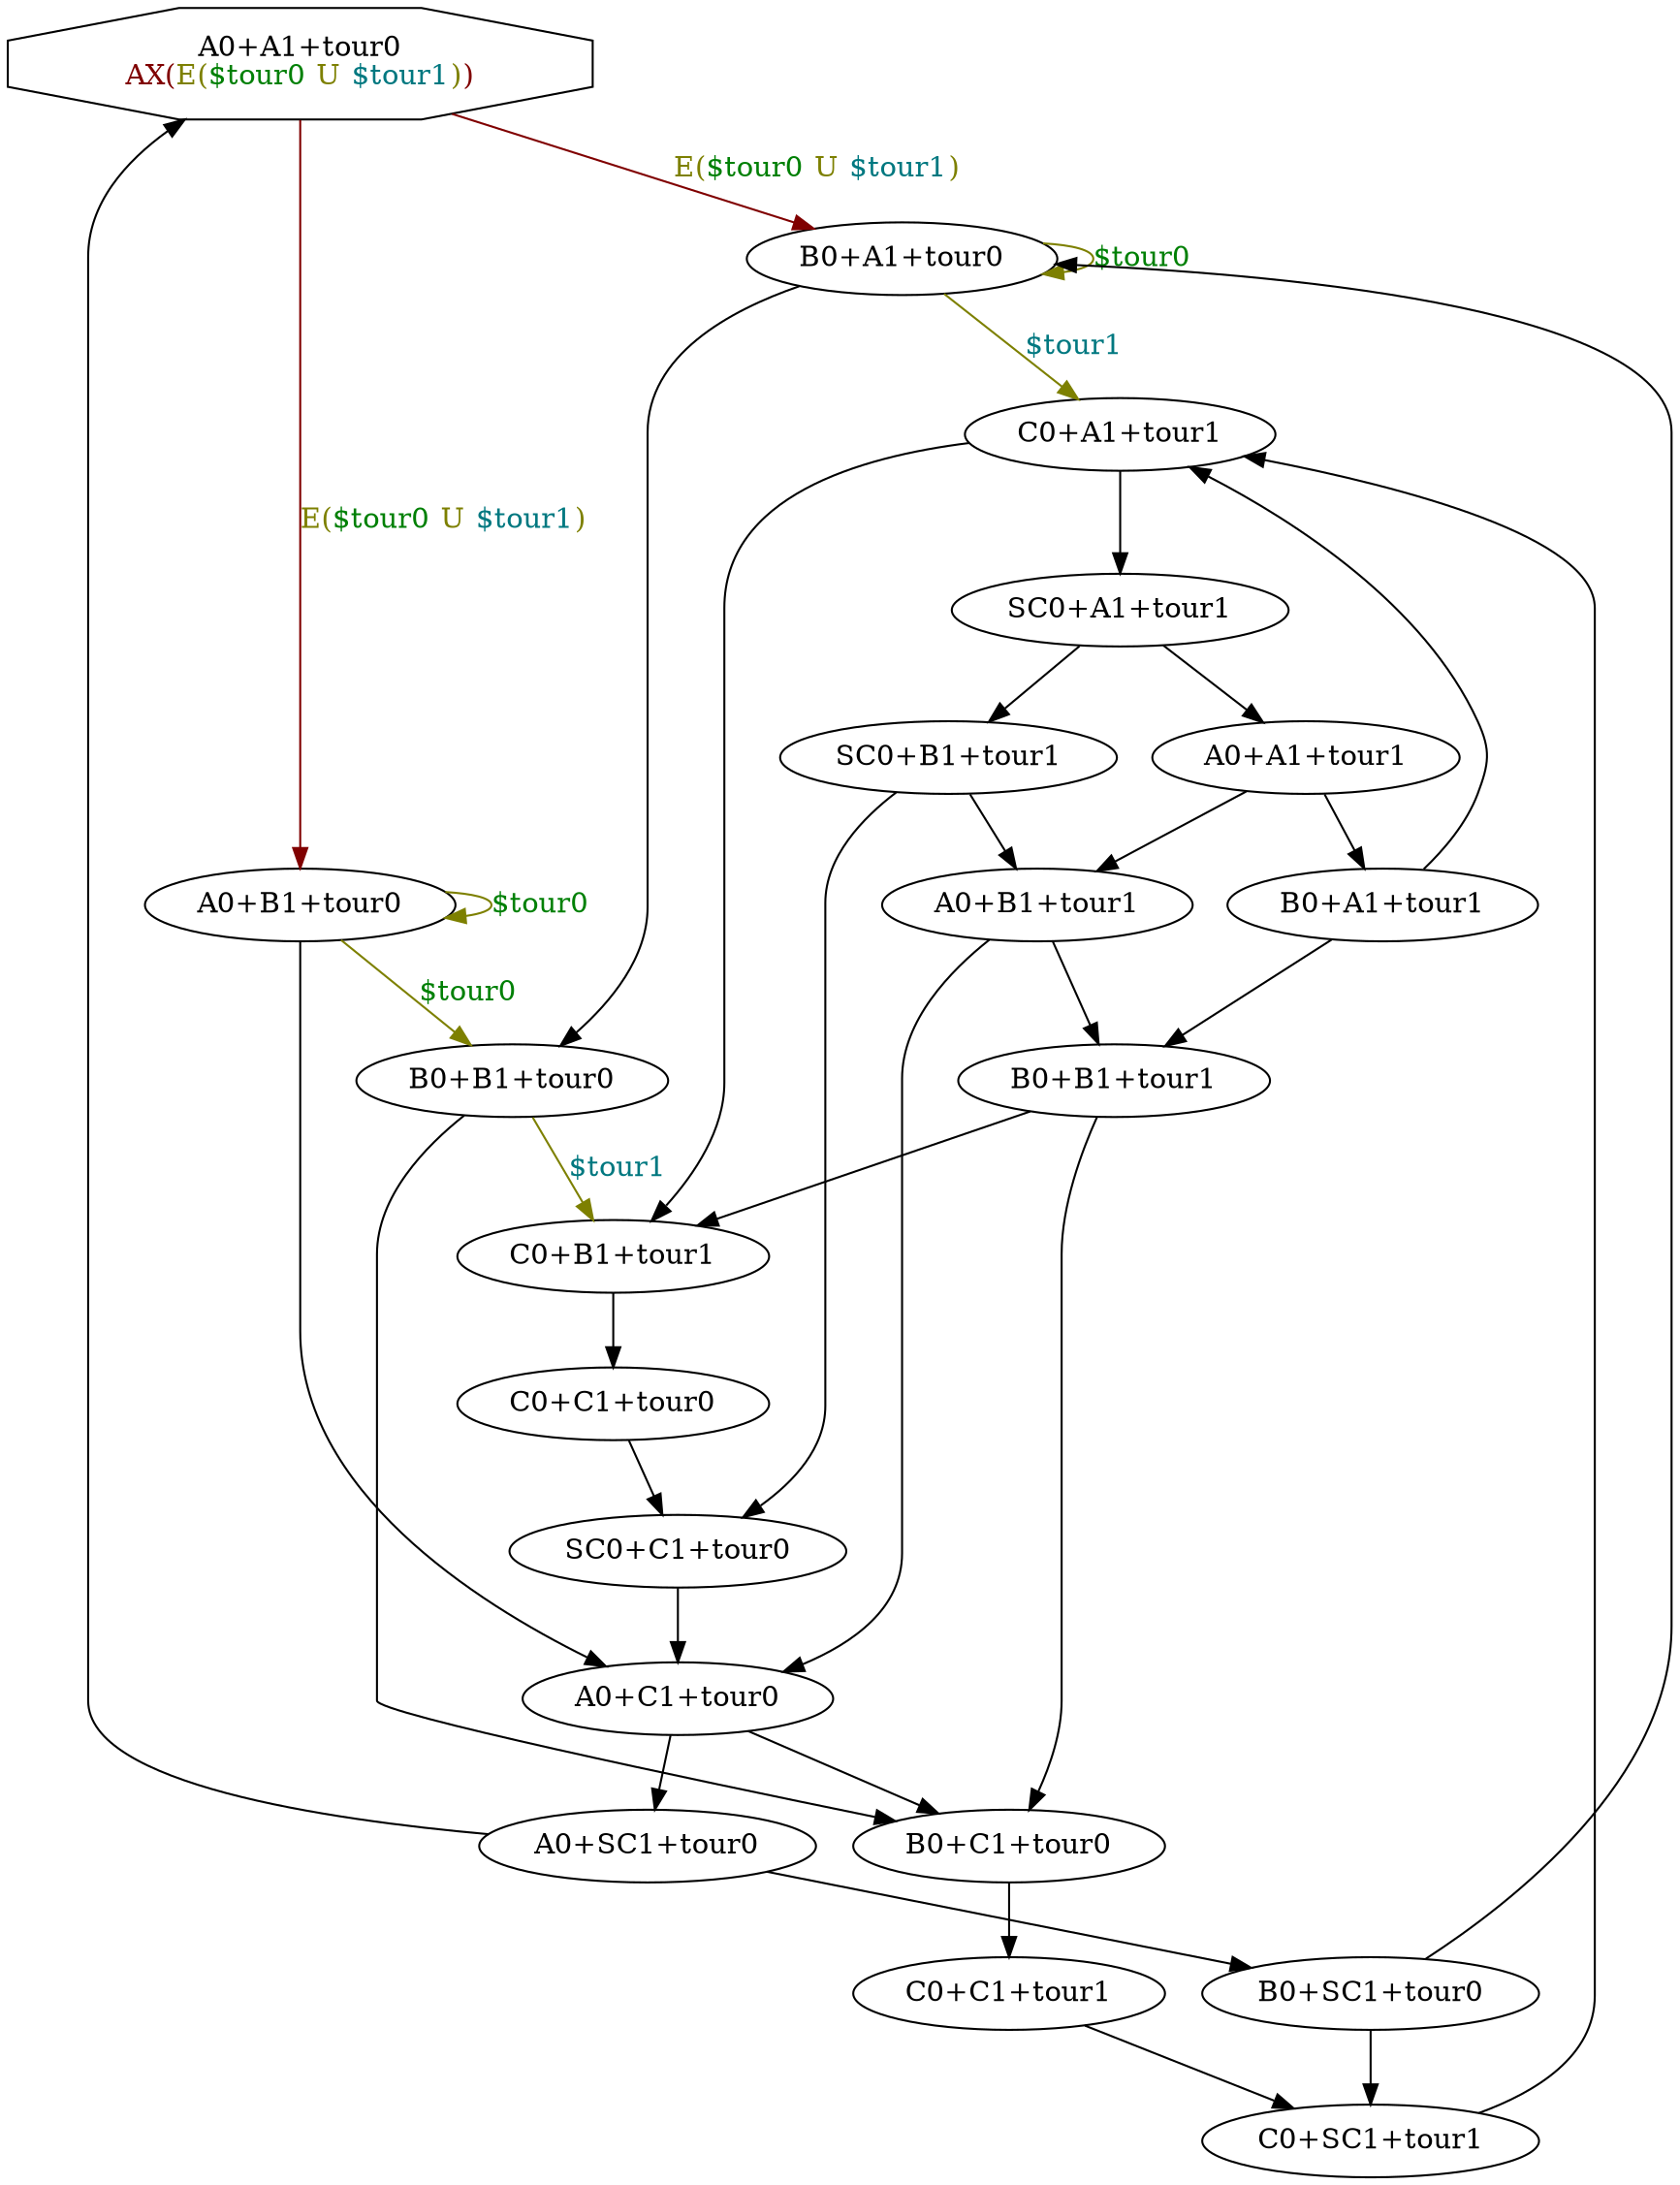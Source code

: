 digraph system {
N0 [label=<A0+A1+tour0<BR/><FONT COLOR="0.0 1 0.5">AX(<FONT COLOR="0.17 1 0.5">E(<FONT COLOR="0.34 1 0.5">$tour0</FONT> U <FONT COLOR="0.51 1 0.5">$tour1</FONT>)</FONT>)</FONT>>,shape=octagon]
N1 [label=<B0+A1+tour0>]
N2 [label=<C0+A1+tour1>]
N3 [label=<SC0+A1+tour1>]
N4 [label=<A0+A1+tour1>]
N5 [label=<B0+A1+tour1>]
N6 [label=<B0+B1+tour1>]
N7 [label=<C0+B1+tour1>]
N8 [label=<C0+C1+tour0>]
N9 [label=<SC0+C1+tour0>]
N10 [label=<A0+C1+tour0>]
N11 [label=<B0+C1+tour0>]
N12 [label=<C0+C1+tour1>]
N13 [label=<C0+SC1+tour1>]
N14 [label=<A0+SC1+tour0>]
N15 [label=<B0+SC1+tour0>]
N16 [label=<A0+B1+tour1>]
N17 [label=<SC0+B1+tour1>]
N18 [label=<B0+B1+tour0>]
N19 [label=<A0+B1+tour0>]
N1 -> N18
N2 -> N3
N2 -> N7
N3 -> N4
N3 -> N17
N4 -> N5
N4 -> N16
N5 -> N2
N5 -> N6
N6 -> N7
N6 -> N11
N7 -> N8
N8 -> N9
N9 -> N10
N10 -> N11
N10 -> N14
N11 -> N12
N12 -> N13
N13 -> N2
N14 -> N15
N14 -> N0
N15 -> N13
N15 -> N1
N16 -> N6
N16 -> N10
N17 -> N16
N17 -> N9
N18 -> N11
N19 -> N10
N0 -> N1 [color="0.0 1 0.5",label=<<FONT COLOR="0.17 1 0.5">E(<FONT COLOR="0.34 1 0.5">$tour0</FONT> U <FONT COLOR="0.51 1 0.5">$tour1</FONT>)</FONT>>]
N0 -> N19 [color="0.0 1 0.5",label=<<FONT COLOR="0.17 1 0.5">E(<FONT COLOR="0.34 1 0.5">$tour0</FONT> U <FONT COLOR="0.51 1 0.5">$tour1</FONT>)</FONT>>]
N18 -> N7 [color="0.17 1 0.5",label=<<FONT COLOR="0.51 1 0.5">$tour1</FONT>>]
N1 -> N2 [color="0.17 1 0.5",label=<<FONT COLOR="0.51 1 0.5">$tour1</FONT>>]
N1 -> N1 [color="0.17 1 0.5",label=<<FONT COLOR="0.34 1 0.5">$tour0</FONT>>]
N19 -> N19 [color="0.17 1 0.5",label=<<FONT COLOR="0.34 1 0.5">$tour0</FONT>>]
N19 -> N18 [color="0.17 1 0.5",label=<<FONT COLOR="0.34 1 0.5">$tour0</FONT>>]
}
